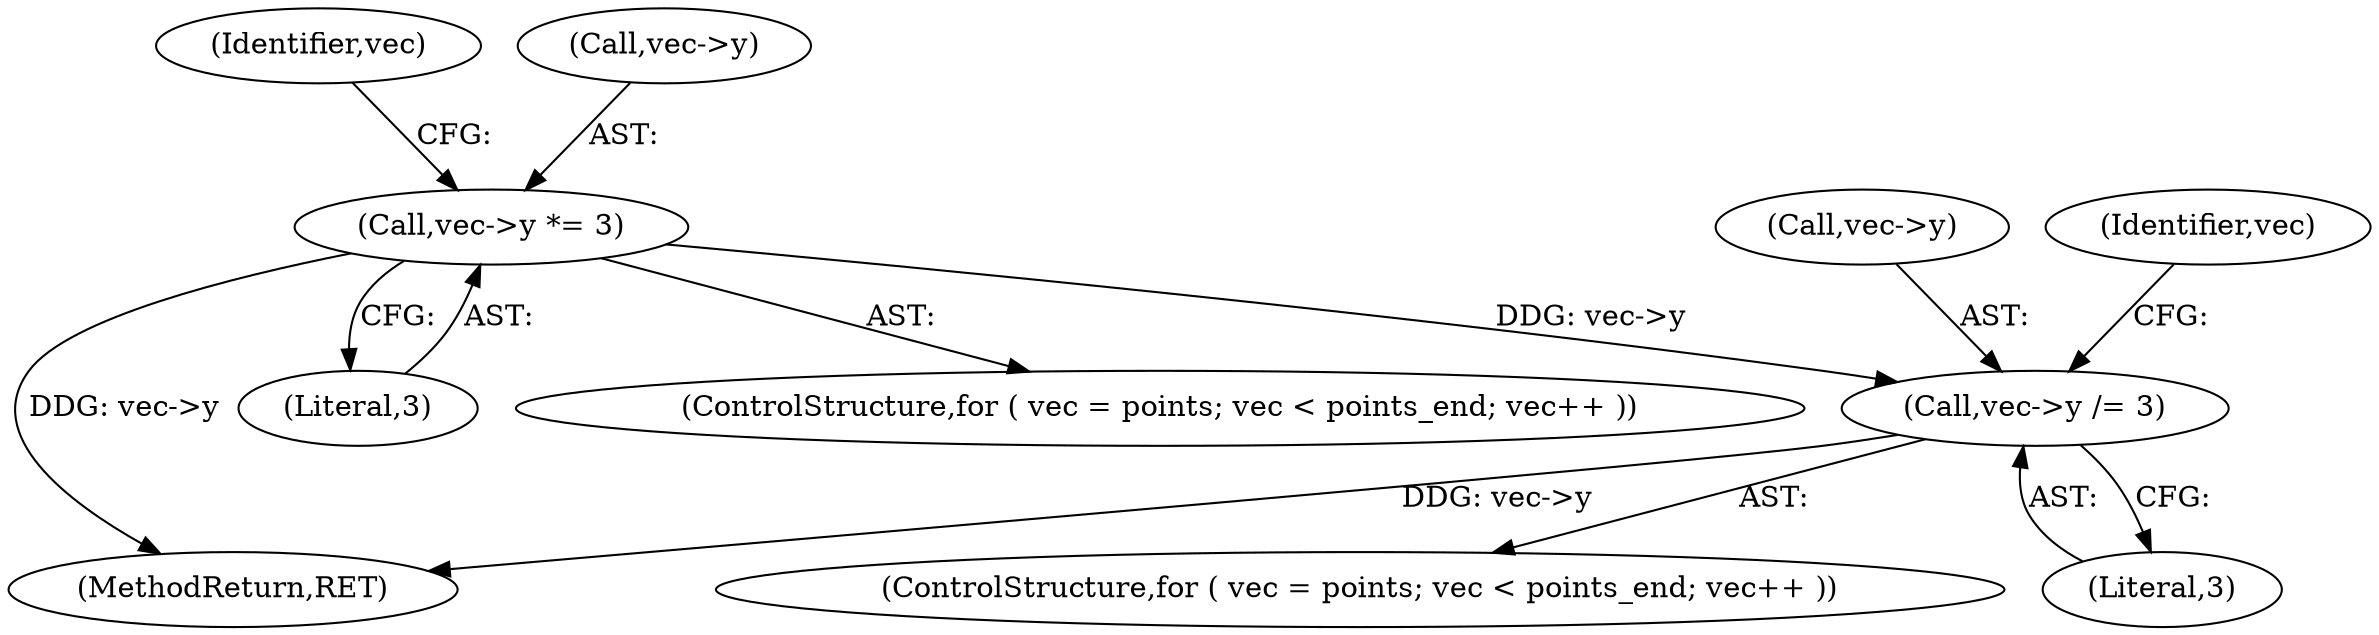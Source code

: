 digraph "0_savannah_6305b869d86ff415a33576df6d43729673c66eee_0@pointer" {
"1000583" [label="(Call,vec->y /= 3)"];
"1000527" [label="(Call,vec->y *= 3)"];
"1000587" [label="(Literal,3)"];
"1000574" [label="(ControlStructure,for ( vec = points; vec < points_end; vec++ ))"];
"1000518" [label="(ControlStructure,for ( vec = points; vec < points_end; vec++ ))"];
"1000584" [label="(Call,vec->y)"];
"1000526" [label="(Identifier,vec)"];
"1000653" [label="(MethodReturn,RET)"];
"1000527" [label="(Call,vec->y *= 3)"];
"1000583" [label="(Call,vec->y /= 3)"];
"1000528" [label="(Call,vec->y)"];
"1000582" [label="(Identifier,vec)"];
"1000531" [label="(Literal,3)"];
"1000583" -> "1000574"  [label="AST: "];
"1000583" -> "1000587"  [label="CFG: "];
"1000584" -> "1000583"  [label="AST: "];
"1000587" -> "1000583"  [label="AST: "];
"1000582" -> "1000583"  [label="CFG: "];
"1000583" -> "1000653"  [label="DDG: vec->y"];
"1000527" -> "1000583"  [label="DDG: vec->y"];
"1000527" -> "1000518"  [label="AST: "];
"1000527" -> "1000531"  [label="CFG: "];
"1000528" -> "1000527"  [label="AST: "];
"1000531" -> "1000527"  [label="AST: "];
"1000526" -> "1000527"  [label="CFG: "];
"1000527" -> "1000653"  [label="DDG: vec->y"];
}
